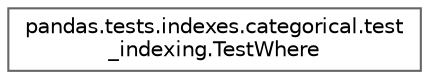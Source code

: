 digraph "Graphical Class Hierarchy"
{
 // LATEX_PDF_SIZE
  bgcolor="transparent";
  edge [fontname=Helvetica,fontsize=10,labelfontname=Helvetica,labelfontsize=10];
  node [fontname=Helvetica,fontsize=10,shape=box,height=0.2,width=0.4];
  rankdir="LR";
  Node0 [id="Node000000",label="pandas.tests.indexes.categorical.test\l_indexing.TestWhere",height=0.2,width=0.4,color="grey40", fillcolor="white", style="filled",URL="$d9/dd7/classpandas_1_1tests_1_1indexes_1_1categorical_1_1test__indexing_1_1TestWhere.html",tooltip=" "];
}
